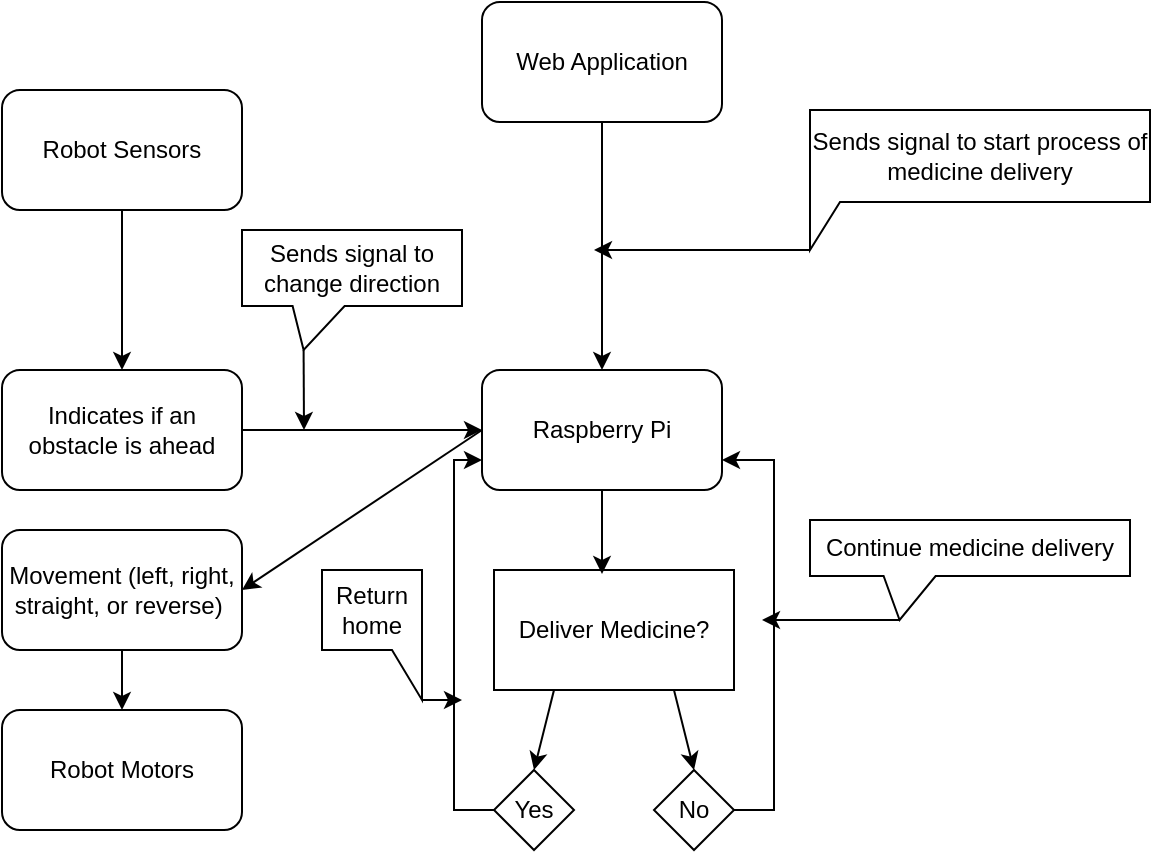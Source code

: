 <mxfile pages="1" version="11.2.8" type="google"><diagram id="IEoqxKf8-U_zPQAcqEK3" name="Page-1"><mxGraphModel dx="1408" dy="748" grid="1" gridSize="10" guides="1" tooltips="1" connect="1" arrows="1" fold="1" page="1" pageScale="1" pageWidth="850" pageHeight="1100" math="0" shadow="0"><root><mxCell id="0"/><mxCell id="1" parent="0"/><mxCell id="favVOTiKBA917x9CuyDV-1" value="Web Application" style="rounded=1;whiteSpace=wrap;html=1;" vertex="1" parent="1"><mxGeometry x="400" y="126" width="120" height="60" as="geometry"/></mxCell><mxCell id="favVOTiKBA917x9CuyDV-2" value="Raspberry Pi" style="rounded=1;whiteSpace=wrap;html=1;" vertex="1" parent="1"><mxGeometry x="400" y="310" width="120" height="60" as="geometry"/></mxCell><mxCell id="favVOTiKBA917x9CuyDV-3" value="Robot Sensors" style="rounded=1;whiteSpace=wrap;html=1;" vertex="1" parent="1"><mxGeometry x="160" y="170" width="120" height="60" as="geometry"/></mxCell><mxCell id="favVOTiKBA917x9CuyDV-4" value="Robot Motors" style="rounded=1;whiteSpace=wrap;html=1;" vertex="1" parent="1"><mxGeometry x="160" y="480" width="120" height="60" as="geometry"/></mxCell><mxCell id="favVOTiKBA917x9CuyDV-6" value="Deliver Medicine?" style="rounded=0;whiteSpace=wrap;html=1;" vertex="1" parent="1"><mxGeometry x="406" y="410" width="120" height="60" as="geometry"/></mxCell><mxCell id="favVOTiKBA917x9CuyDV-8" value="" style="endArrow=classic;html=1;exitX=0.5;exitY=1;exitDx=0;exitDy=0;entryX=0.5;entryY=0;entryDx=0;entryDy=0;" edge="1" parent="1" source="favVOTiKBA917x9CuyDV-1" target="favVOTiKBA917x9CuyDV-2"><mxGeometry width="50" height="50" relative="1" as="geometry"><mxPoint x="306" y="540" as="sourcePoint"/><mxPoint x="356" y="490" as="targetPoint"/></mxGeometry></mxCell><mxCell id="favVOTiKBA917x9CuyDV-13" value="Movement (left, right, straight, or reverse)&amp;nbsp;" style="rounded=1;whiteSpace=wrap;html=1;" vertex="1" parent="1"><mxGeometry x="160" y="390" width="120" height="60" as="geometry"/></mxCell><mxCell id="favVOTiKBA917x9CuyDV-18" value="" style="endArrow=classic;html=1;entryX=1;entryY=0.5;entryDx=0;entryDy=0;exitX=0;exitY=0.5;exitDx=0;exitDy=0;" edge="1" parent="1" source="favVOTiKBA917x9CuyDV-2" target="favVOTiKBA917x9CuyDV-13"><mxGeometry width="50" height="50" relative="1" as="geometry"><mxPoint x="190" y="950" as="sourcePoint"/><mxPoint x="240" y="900" as="targetPoint"/></mxGeometry></mxCell><mxCell id="favVOTiKBA917x9CuyDV-19" value="" style="endArrow=classic;html=1;exitX=0.5;exitY=1;exitDx=0;exitDy=0;entryX=0.5;entryY=0;entryDx=0;entryDy=0;" edge="1" parent="1" source="favVOTiKBA917x9CuyDV-13" target="favVOTiKBA917x9CuyDV-4"><mxGeometry width="50" height="50" relative="1" as="geometry"><mxPoint x="160" y="950" as="sourcePoint"/><mxPoint x="220" y="360" as="targetPoint"/></mxGeometry></mxCell><mxCell id="favVOTiKBA917x9CuyDV-20" value="" style="endArrow=classic;html=1;exitX=0.5;exitY=1;exitDx=0;exitDy=0;entryX=0.5;entryY=0;entryDx=0;entryDy=0;" edge="1" parent="1" source="favVOTiKBA917x9CuyDV-3" target="favVOTiKBA917x9CuyDV-22"><mxGeometry width="50" height="50" relative="1" as="geometry"><mxPoint x="160" y="590" as="sourcePoint"/><mxPoint x="210" y="540" as="targetPoint"/></mxGeometry></mxCell><mxCell id="favVOTiKBA917x9CuyDV-22" value="Indicates if an obstacle is ahead" style="rounded=1;whiteSpace=wrap;html=1;" vertex="1" parent="1"><mxGeometry x="160" y="310" width="120" height="60" as="geometry"/></mxCell><mxCell id="favVOTiKBA917x9CuyDV-24" value="" style="endArrow=classic;html=1;entryX=0;entryY=0.5;entryDx=0;entryDy=0;exitX=1;exitY=0.5;exitDx=0;exitDy=0;" edge="1" parent="1" source="favVOTiKBA917x9CuyDV-22" target="favVOTiKBA917x9CuyDV-2"><mxGeometry width="50" height="50" relative="1" as="geometry"><mxPoint x="190" y="830" as="sourcePoint"/><mxPoint x="240" y="780" as="targetPoint"/></mxGeometry></mxCell><mxCell id="favVOTiKBA917x9CuyDV-25" value="" style="endArrow=classic;html=1;exitX=0.5;exitY=1;exitDx=0;exitDy=0;entryX=0.45;entryY=0.033;entryDx=0;entryDy=0;entryPerimeter=0;" edge="1" parent="1" source="favVOTiKBA917x9CuyDV-2" target="favVOTiKBA917x9CuyDV-6"><mxGeometry width="50" height="50" relative="1" as="geometry"><mxPoint x="236" y="610" as="sourcePoint"/><mxPoint x="286" y="560" as="targetPoint"/></mxGeometry></mxCell><mxCell id="favVOTiKBA917x9CuyDV-27" value="Sends signal to start process of medicine delivery" style="shape=callout;whiteSpace=wrap;html=1;perimeter=calloutPerimeter;size=24;position=0;base=15;position2=0;" vertex="1" parent="1"><mxGeometry x="564" y="180" width="170" height="70" as="geometry"/></mxCell><mxCell id="favVOTiKBA917x9CuyDV-33" value="" style="endArrow=classic;html=1;exitX=0;exitY=0;exitDx=0;exitDy=70;exitPerimeter=0;" edge="1" parent="1" source="favVOTiKBA917x9CuyDV-27"><mxGeometry width="50" height="50" relative="1" as="geometry"><mxPoint x="236" y="610" as="sourcePoint"/><mxPoint x="456" y="250" as="targetPoint"/></mxGeometry></mxCell><mxCell id="favVOTiKBA917x9CuyDV-35" value="Sends signal to change direction" style="shape=callout;whiteSpace=wrap;html=1;perimeter=calloutPerimeter;size=22;position=0.23;base=26;position2=0.28;" vertex="1" parent="1"><mxGeometry x="280" y="240" width="110" height="60" as="geometry"/></mxCell><mxCell id="favVOTiKBA917x9CuyDV-36" value="" style="endArrow=classic;html=1;exitX=0;exitY=0;exitDx=30.8;exitDy=60;exitPerimeter=0;" edge="1" parent="1" source="favVOTiKBA917x9CuyDV-35"><mxGeometry width="50" height="50" relative="1" as="geometry"><mxPoint x="160" y="610" as="sourcePoint"/><mxPoint x="311" y="340" as="targetPoint"/></mxGeometry></mxCell><mxCell id="favVOTiKBA917x9CuyDV-44" style="edgeStyle=orthogonalEdgeStyle;rounded=0;orthogonalLoop=1;jettySize=auto;html=1;exitX=0;exitY=0.5;exitDx=0;exitDy=0;entryX=0;entryY=0.75;entryDx=0;entryDy=0;" edge="1" parent="1" source="favVOTiKBA917x9CuyDV-37" target="favVOTiKBA917x9CuyDV-2"><mxGeometry relative="1" as="geometry"/></mxCell><mxCell id="favVOTiKBA917x9CuyDV-37" value="Yes" style="rhombus;whiteSpace=wrap;html=1;" vertex="1" parent="1"><mxGeometry x="406" y="510" width="40" height="40" as="geometry"/></mxCell><mxCell id="favVOTiKBA917x9CuyDV-45" style="edgeStyle=orthogonalEdgeStyle;rounded=0;orthogonalLoop=1;jettySize=auto;html=1;exitX=1;exitY=0.5;exitDx=0;exitDy=0;entryX=1;entryY=0.75;entryDx=0;entryDy=0;" edge="1" parent="1" source="favVOTiKBA917x9CuyDV-38" target="favVOTiKBA917x9CuyDV-2"><mxGeometry relative="1" as="geometry"/></mxCell><mxCell id="favVOTiKBA917x9CuyDV-38" value="No" style="rhombus;whiteSpace=wrap;html=1;" vertex="1" parent="1"><mxGeometry x="486" y="510" width="40" height="40" as="geometry"/></mxCell><mxCell id="favVOTiKBA917x9CuyDV-42" value="" style="endArrow=classic;html=1;exitX=0.25;exitY=1;exitDx=0;exitDy=0;entryX=0.5;entryY=0;entryDx=0;entryDy=0;" edge="1" parent="1" source="favVOTiKBA917x9CuyDV-6" target="favVOTiKBA917x9CuyDV-37"><mxGeometry width="50" height="50" relative="1" as="geometry"><mxPoint x="410" y="480" as="sourcePoint"/><mxPoint x="430" y="510" as="targetPoint"/></mxGeometry></mxCell><mxCell id="favVOTiKBA917x9CuyDV-43" value="" style="endArrow=classic;html=1;exitX=0.75;exitY=1;exitDx=0;exitDy=0;entryX=0.5;entryY=0;entryDx=0;entryDy=0;" edge="1" parent="1" source="favVOTiKBA917x9CuyDV-6" target="favVOTiKBA917x9CuyDV-38"><mxGeometry width="50" height="50" relative="1" as="geometry"><mxPoint x="446" y="480" as="sourcePoint"/><mxPoint x="430" y="520" as="targetPoint"/></mxGeometry></mxCell><mxCell id="favVOTiKBA917x9CuyDV-46" value="Continue medicine delivery" style="shape=callout;whiteSpace=wrap;html=1;perimeter=calloutPerimeter;size=22;position=0.23;base=26;position2=0.28;" vertex="1" parent="1"><mxGeometry x="564" y="385" width="160" height="50" as="geometry"/></mxCell><mxCell id="favVOTiKBA917x9CuyDV-47" value="" style="endArrow=classic;html=1;exitX=0;exitY=0;exitDx=44.8;exitDy=50;exitPerimeter=0;" edge="1" parent="1" source="favVOTiKBA917x9CuyDV-46"><mxGeometry width="50" height="50" relative="1" as="geometry"><mxPoint x="160" y="620" as="sourcePoint"/><mxPoint x="540" y="435" as="targetPoint"/></mxGeometry></mxCell><mxCell id="favVOTiKBA917x9CuyDV-50" style="edgeStyle=orthogonalEdgeStyle;rounded=0;orthogonalLoop=1;jettySize=auto;html=1;exitX=0;exitY=0;exitDx=50;exitDy=65;exitPerimeter=0;" edge="1" parent="1" source="favVOTiKBA917x9CuyDV-48"><mxGeometry relative="1" as="geometry"><mxPoint x="390" y="475" as="targetPoint"/></mxGeometry></mxCell><mxCell id="favVOTiKBA917x9CuyDV-48" value="Return home" style="shape=callout;whiteSpace=wrap;html=1;perimeter=calloutPerimeter;size=25;position=0.7;base=39;position2=1;" vertex="1" parent="1"><mxGeometry x="320" y="410" width="50" height="65" as="geometry"/></mxCell></root></mxGraphModel></diagram></mxfile>